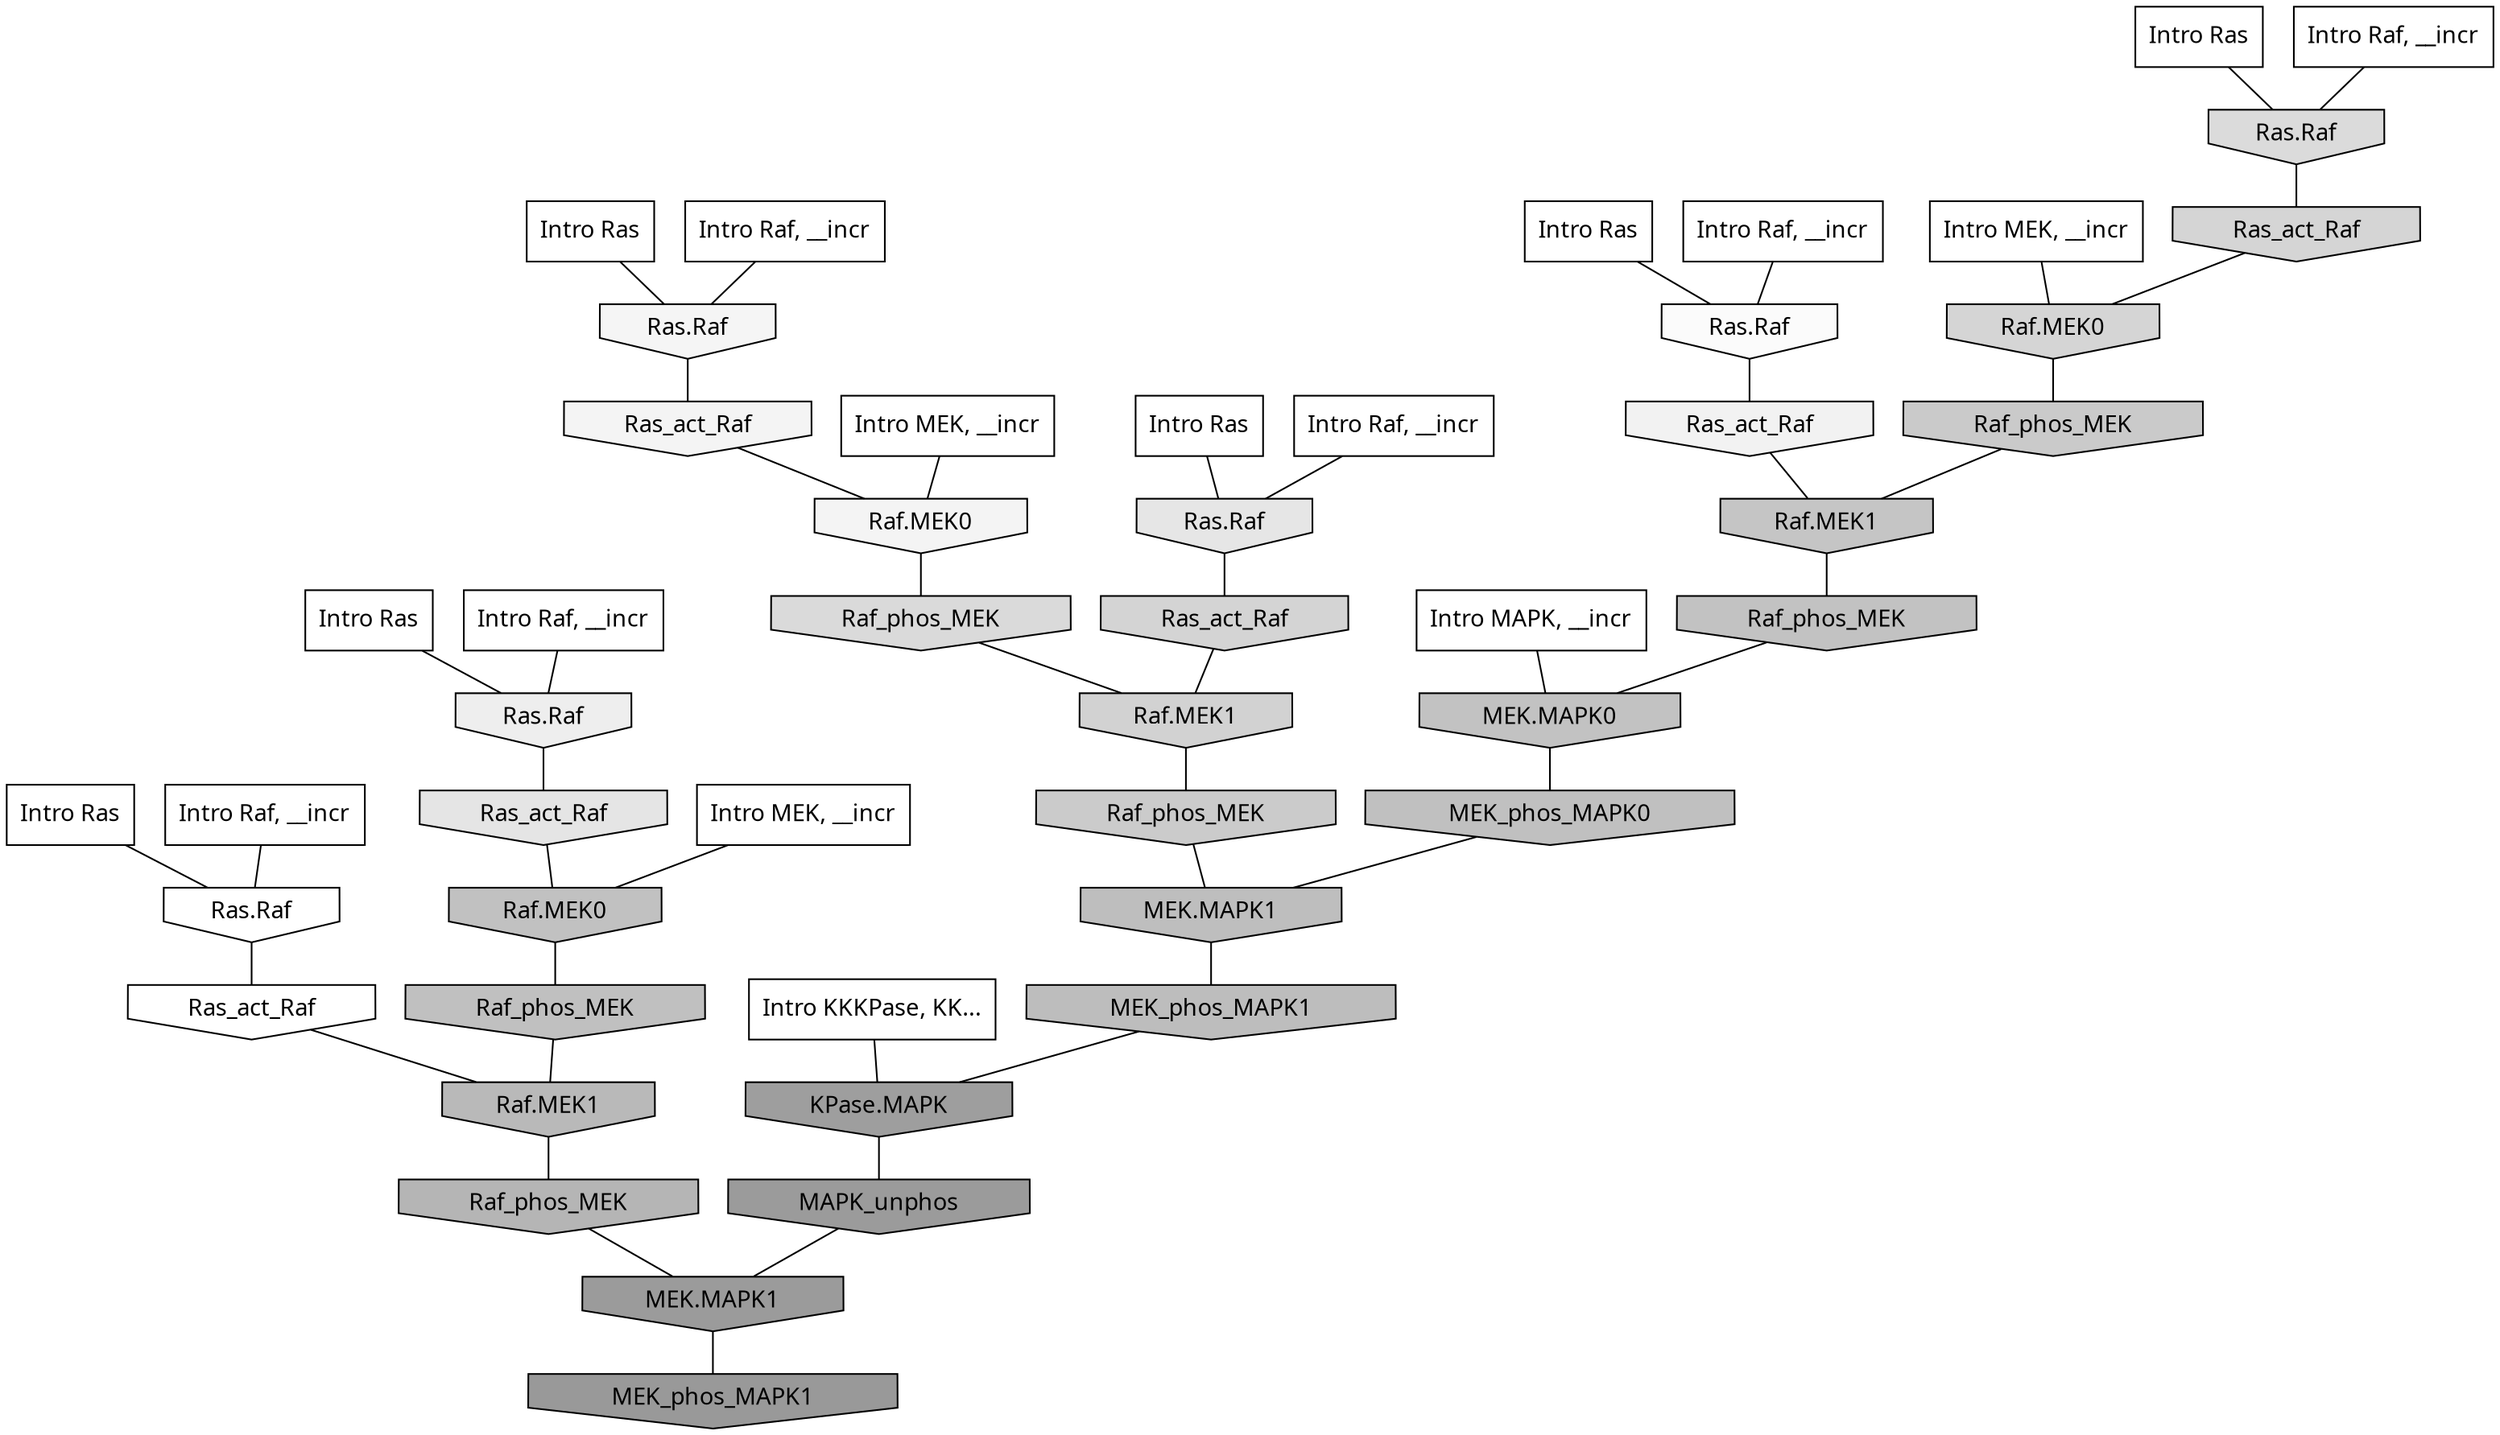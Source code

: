 digraph G{
  rankdir="TB";
  ranksep=0.30;
  node [fontname="CMU Serif"];
  edge [fontname="CMU Serif"];
  
  3 [label="Intro Ras", shape=rectangle, style=filled, fillcolor="0.000 0.000 1.000"]
  
  27 [label="Intro Ras", shape=rectangle, style=filled, fillcolor="0.000 0.000 1.000"]
  
  30 [label="Intro Ras", shape=rectangle, style=filled, fillcolor="0.000 0.000 1.000"]
  
  43 [label="Intro Ras", shape=rectangle, style=filled, fillcolor="0.000 0.000 1.000"]
  
  49 [label="Intro Ras", shape=rectangle, style=filled, fillcolor="0.000 0.000 1.000"]
  
  84 [label="Intro Ras", shape=rectangle, style=filled, fillcolor="0.000 0.000 1.000"]
  
  307 [label="Intro Raf, __incr", shape=rectangle, style=filled, fillcolor="0.000 0.000 1.000"]
  
  476 [label="Intro Raf, __incr", shape=rectangle, style=filled, fillcolor="0.000 0.000 1.000"]
  
  658 [label="Intro Raf, __incr", shape=rectangle, style=filled, fillcolor="0.000 0.000 1.000"]
  
  681 [label="Intro Raf, __incr", shape=rectangle, style=filled, fillcolor="0.000 0.000 1.000"]
  
  787 [label="Intro Raf, __incr", shape=rectangle, style=filled, fillcolor="0.000 0.000 1.000"]
  
  1051 [label="Intro Raf, __incr", shape=rectangle, style=filled, fillcolor="0.000 0.000 1.000"]
  
  1865 [label="Intro MEK, __incr", shape=rectangle, style=filled, fillcolor="0.000 0.000 1.000"]
  
  2022 [label="Intro MEK, __incr", shape=rectangle, style=filled, fillcolor="0.000 0.000 1.000"]
  
  2025 [label="Intro MEK, __incr", shape=rectangle, style=filled, fillcolor="0.000 0.000 1.000"]
  
  3053 [label="Intro MAPK, __incr", shape=rectangle, style=filled, fillcolor="0.000 0.000 1.000"]
  
  3169 [label="Intro KKKPase, KK...", shape=rectangle, style=filled, fillcolor="0.000 0.000 1.000"]
  
  3269 [label="Ras.Raf", shape=invhouse, style=filled, fillcolor="0.000 0.000 1.000"]
  
  3338 [label="Ras_act_Raf", shape=invhouse, style=filled, fillcolor="0.000 0.000 0.997"]
  
  3490 [label="Ras.Raf", shape=invhouse, style=filled, fillcolor="0.000 0.000 0.983"]
  
  3834 [label="Ras.Raf", shape=invhouse, style=filled, fillcolor="0.000 0.000 0.959"]
  
  3944 [label="Ras_act_Raf", shape=invhouse, style=filled, fillcolor="0.000 0.000 0.954"]
  
  3947 [label="Raf.MEK0", shape=invhouse, style=filled, fillcolor="0.000 0.000 0.954"]
  
  4152 [label="Ras_act_Raf", shape=invhouse, style=filled, fillcolor="0.000 0.000 0.946"]
  
  4447 [label="Ras.Raf", shape=invhouse, style=filled, fillcolor="0.000 0.000 0.932"]
  
  5280 [label="Ras.Raf", shape=invhouse, style=filled, fillcolor="0.000 0.000 0.900"]
  
  5391 [label="Ras_act_Raf", shape=invhouse, style=filled, fillcolor="0.000 0.000 0.897"]
  
  6590 [label="Ras.Raf", shape=invhouse, style=filled, fillcolor="0.000 0.000 0.857"]
  
  6712 [label="Raf_phos_MEK", shape=invhouse, style=filled, fillcolor="0.000 0.000 0.854"]
  
  7655 [label="Ras_act_Raf", shape=invhouse, style=filled, fillcolor="0.000 0.000 0.835"]
  
  7661 [label="Raf.MEK0", shape=invhouse, style=filled, fillcolor="0.000 0.000 0.835"]
  
  7883 [label="Ras_act_Raf", shape=invhouse, style=filled, fillcolor="0.000 0.000 0.830"]
  
  8353 [label="Raf.MEK1", shape=invhouse, style=filled, fillcolor="0.000 0.000 0.821"]
  
  10001 [label="Raf_phos_MEK", shape=invhouse, style=filled, fillcolor="0.000 0.000 0.794"]
  
  10188 [label="Raf_phos_MEK", shape=invhouse, style=filled, fillcolor="0.000 0.000 0.791"]
  
  11719 [label="Raf.MEK1", shape=invhouse, style=filled, fillcolor="0.000 0.000 0.772"]
  
  12907 [label="Raf_phos_MEK", shape=invhouse, style=filled, fillcolor="0.000 0.000 0.759"]
  
  12909 [label="MEK.MAPK0", shape=invhouse, style=filled, fillcolor="0.000 0.000 0.759"]
  
  13195 [label="Raf.MEK0", shape=invhouse, style=filled, fillcolor="0.000 0.000 0.756"]
  
  13483 [label="MEK_phos_MAPK0", shape=invhouse, style=filled, fillcolor="0.000 0.000 0.753"]
  
  13698 [label="Raf_phos_MEK", shape=invhouse, style=filled, fillcolor="0.000 0.000 0.751"]
  
  14552 [label="MEK.MAPK1", shape=invhouse, style=filled, fillcolor="0.000 0.000 0.744"]
  
  14793 [label="MEK_phos_MAPK1", shape=invhouse, style=filled, fillcolor="0.000 0.000 0.742"]
  
  16263 [label="Raf.MEK1", shape=invhouse, style=filled, fillcolor="0.000 0.000 0.724"]
  
  17137 [label="Raf_phos_MEK", shape=invhouse, style=filled, fillcolor="0.000 0.000 0.710"]
  
  20274 [label="KPase.MAPK", shape=invhouse, style=filled, fillcolor="0.000 0.000 0.619"]
  
  20592 [label="MAPK_unphos", shape=invhouse, style=filled, fillcolor="0.000 0.000 0.608"]
  
  20593 [label="MEK.MAPK1", shape=invhouse, style=filled, fillcolor="0.000 0.000 0.608"]
  
  20780 [label="MEK_phos_MAPK1", shape=invhouse, style=filled, fillcolor="0.000 0.000 0.600"]
  
  
  20593 -> 20780 [dir=none, color="0.000 0.000 0.000"] 
  20592 -> 20593 [dir=none, color="0.000 0.000 0.000"] 
  20274 -> 20592 [dir=none, color="0.000 0.000 0.000"] 
  17137 -> 20593 [dir=none, color="0.000 0.000 0.000"] 
  16263 -> 17137 [dir=none, color="0.000 0.000 0.000"] 
  14793 -> 20274 [dir=none, color="0.000 0.000 0.000"] 
  14552 -> 14793 [dir=none, color="0.000 0.000 0.000"] 
  13698 -> 16263 [dir=none, color="0.000 0.000 0.000"] 
  13483 -> 14552 [dir=none, color="0.000 0.000 0.000"] 
  13195 -> 13698 [dir=none, color="0.000 0.000 0.000"] 
  12909 -> 13483 [dir=none, color="0.000 0.000 0.000"] 
  12907 -> 12909 [dir=none, color="0.000 0.000 0.000"] 
  11719 -> 12907 [dir=none, color="0.000 0.000 0.000"] 
  10188 -> 11719 [dir=none, color="0.000 0.000 0.000"] 
  10001 -> 14552 [dir=none, color="0.000 0.000 0.000"] 
  8353 -> 10001 [dir=none, color="0.000 0.000 0.000"] 
  7883 -> 8353 [dir=none, color="0.000 0.000 0.000"] 
  7661 -> 10188 [dir=none, color="0.000 0.000 0.000"] 
  7655 -> 7661 [dir=none, color="0.000 0.000 0.000"] 
  6712 -> 8353 [dir=none, color="0.000 0.000 0.000"] 
  6590 -> 7655 [dir=none, color="0.000 0.000 0.000"] 
  5391 -> 13195 [dir=none, color="0.000 0.000 0.000"] 
  5280 -> 7883 [dir=none, color="0.000 0.000 0.000"] 
  4447 -> 5391 [dir=none, color="0.000 0.000 0.000"] 
  4152 -> 11719 [dir=none, color="0.000 0.000 0.000"] 
  3947 -> 6712 [dir=none, color="0.000 0.000 0.000"] 
  3944 -> 3947 [dir=none, color="0.000 0.000 0.000"] 
  3834 -> 3944 [dir=none, color="0.000 0.000 0.000"] 
  3490 -> 4152 [dir=none, color="0.000 0.000 0.000"] 
  3338 -> 16263 [dir=none, color="0.000 0.000 0.000"] 
  3269 -> 3338 [dir=none, color="0.000 0.000 0.000"] 
  3169 -> 20274 [dir=none, color="0.000 0.000 0.000"] 
  3053 -> 12909 [dir=none, color="0.000 0.000 0.000"] 
  2025 -> 13195 [dir=none, color="0.000 0.000 0.000"] 
  2022 -> 7661 [dir=none, color="0.000 0.000 0.000"] 
  1865 -> 3947 [dir=none, color="0.000 0.000 0.000"] 
  1051 -> 4447 [dir=none, color="0.000 0.000 0.000"] 
  787 -> 6590 [dir=none, color="0.000 0.000 0.000"] 
  681 -> 3834 [dir=none, color="0.000 0.000 0.000"] 
  658 -> 5280 [dir=none, color="0.000 0.000 0.000"] 
  476 -> 3490 [dir=none, color="0.000 0.000 0.000"] 
  307 -> 3269 [dir=none, color="0.000 0.000 0.000"] 
  84 -> 4447 [dir=none, color="0.000 0.000 0.000"] 
  49 -> 6590 [dir=none, color="0.000 0.000 0.000"] 
  43 -> 3269 [dir=none, color="0.000 0.000 0.000"] 
  30 -> 3490 [dir=none, color="0.000 0.000 0.000"] 
  27 -> 5280 [dir=none, color="0.000 0.000 0.000"] 
  3 -> 3834 [dir=none, color="0.000 0.000 0.000"] 
  
  }
